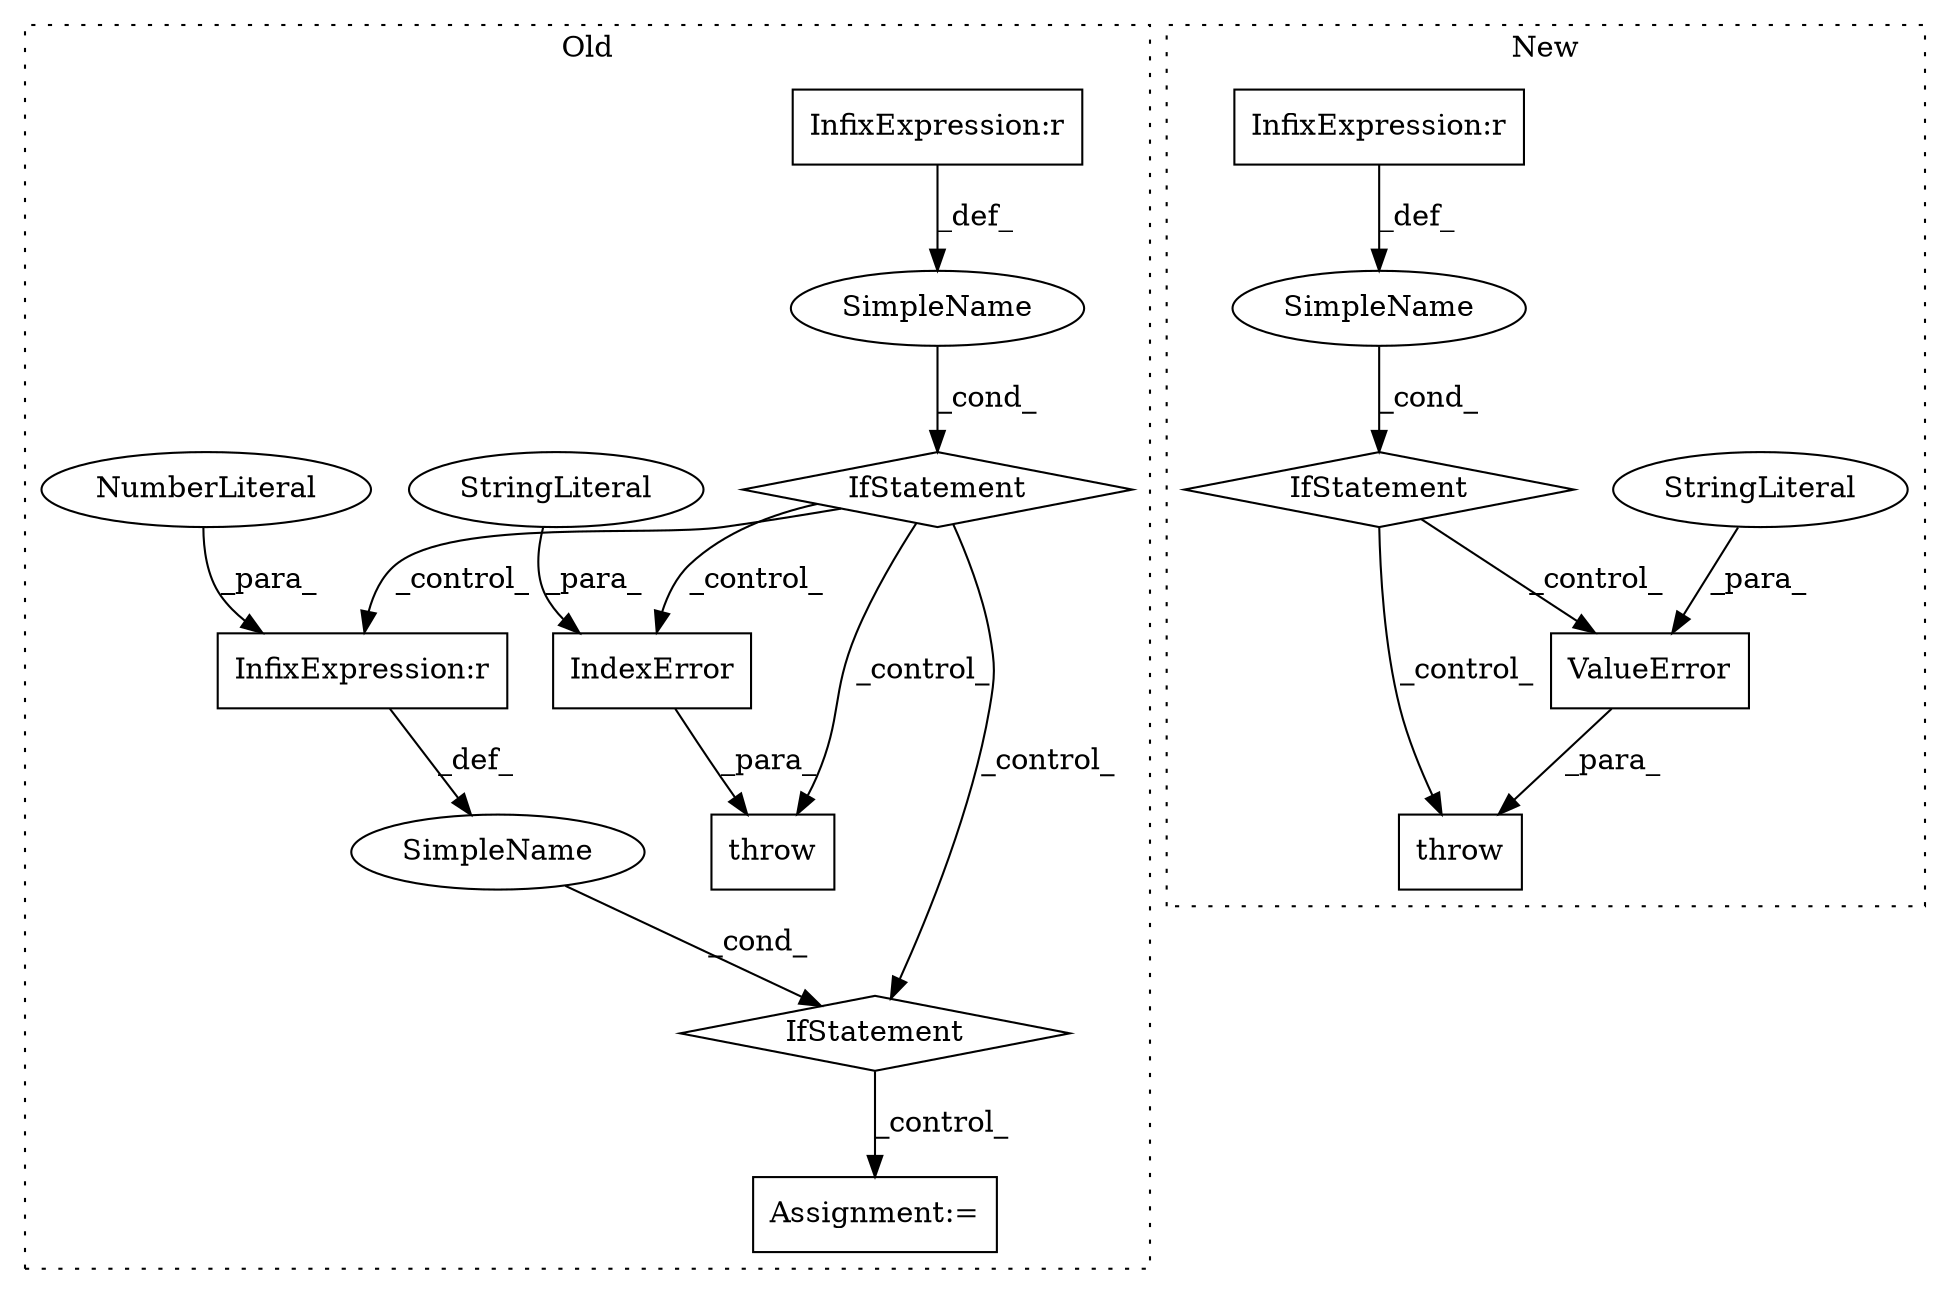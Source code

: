 digraph G {
subgraph cluster0 {
1 [label="IndexError" a="32" s="3294,3344" l="11,1" shape="box"];
3 [label="StringLiteral" a="45" s="3305" l="39" shape="ellipse"];
5 [label="throw" a="53" s="3288" l="6" shape="box"];
7 [label="SimpleName" a="42" s="" l="" shape="ellipse"];
8 [label="IfStatement" a="25" s="3240,3278" l="4,2" shape="diamond"];
11 [label="InfixExpression:r" a="27" s="3372" l="4" shape="box"];
12 [label="IfStatement" a="25" s="3357,3377" l="4,2" shape="diamond"];
14 [label="SimpleName" a="42" s="" l="" shape="ellipse"];
15 [label="Assignment:=" a="7" s="3388" l="1" shape="box"];
16 [label="NumberLiteral" a="34" s="3376" l="1" shape="ellipse"];
17 [label="InfixExpression:r" a="27" s="3255" l="4" shape="box"];
label = "Old";
style="dotted";
}
subgraph cluster1 {
2 [label="ValueError" a="32" s="4724,4794" l="11,1" shape="box"];
4 [label="throw" a="53" s="4718" l="6" shape="box"];
6 [label="SimpleName" a="42" s="" l="" shape="ellipse"];
9 [label="IfStatement" a="25" s="4636,4651" l="4,2" shape="diamond"];
10 [label="StringLiteral" a="45" s="4735" l="59" shape="ellipse"];
13 [label="InfixExpression:r" a="27" s="4646" l="4" shape="box"];
label = "New";
style="dotted";
}
1 -> 5 [label="_para_"];
2 -> 4 [label="_para_"];
3 -> 1 [label="_para_"];
6 -> 9 [label="_cond_"];
7 -> 8 [label="_cond_"];
8 -> 1 [label="_control_"];
8 -> 5 [label="_control_"];
8 -> 11 [label="_control_"];
8 -> 12 [label="_control_"];
9 -> 2 [label="_control_"];
9 -> 4 [label="_control_"];
10 -> 2 [label="_para_"];
11 -> 14 [label="_def_"];
12 -> 15 [label="_control_"];
13 -> 6 [label="_def_"];
14 -> 12 [label="_cond_"];
16 -> 11 [label="_para_"];
17 -> 7 [label="_def_"];
}